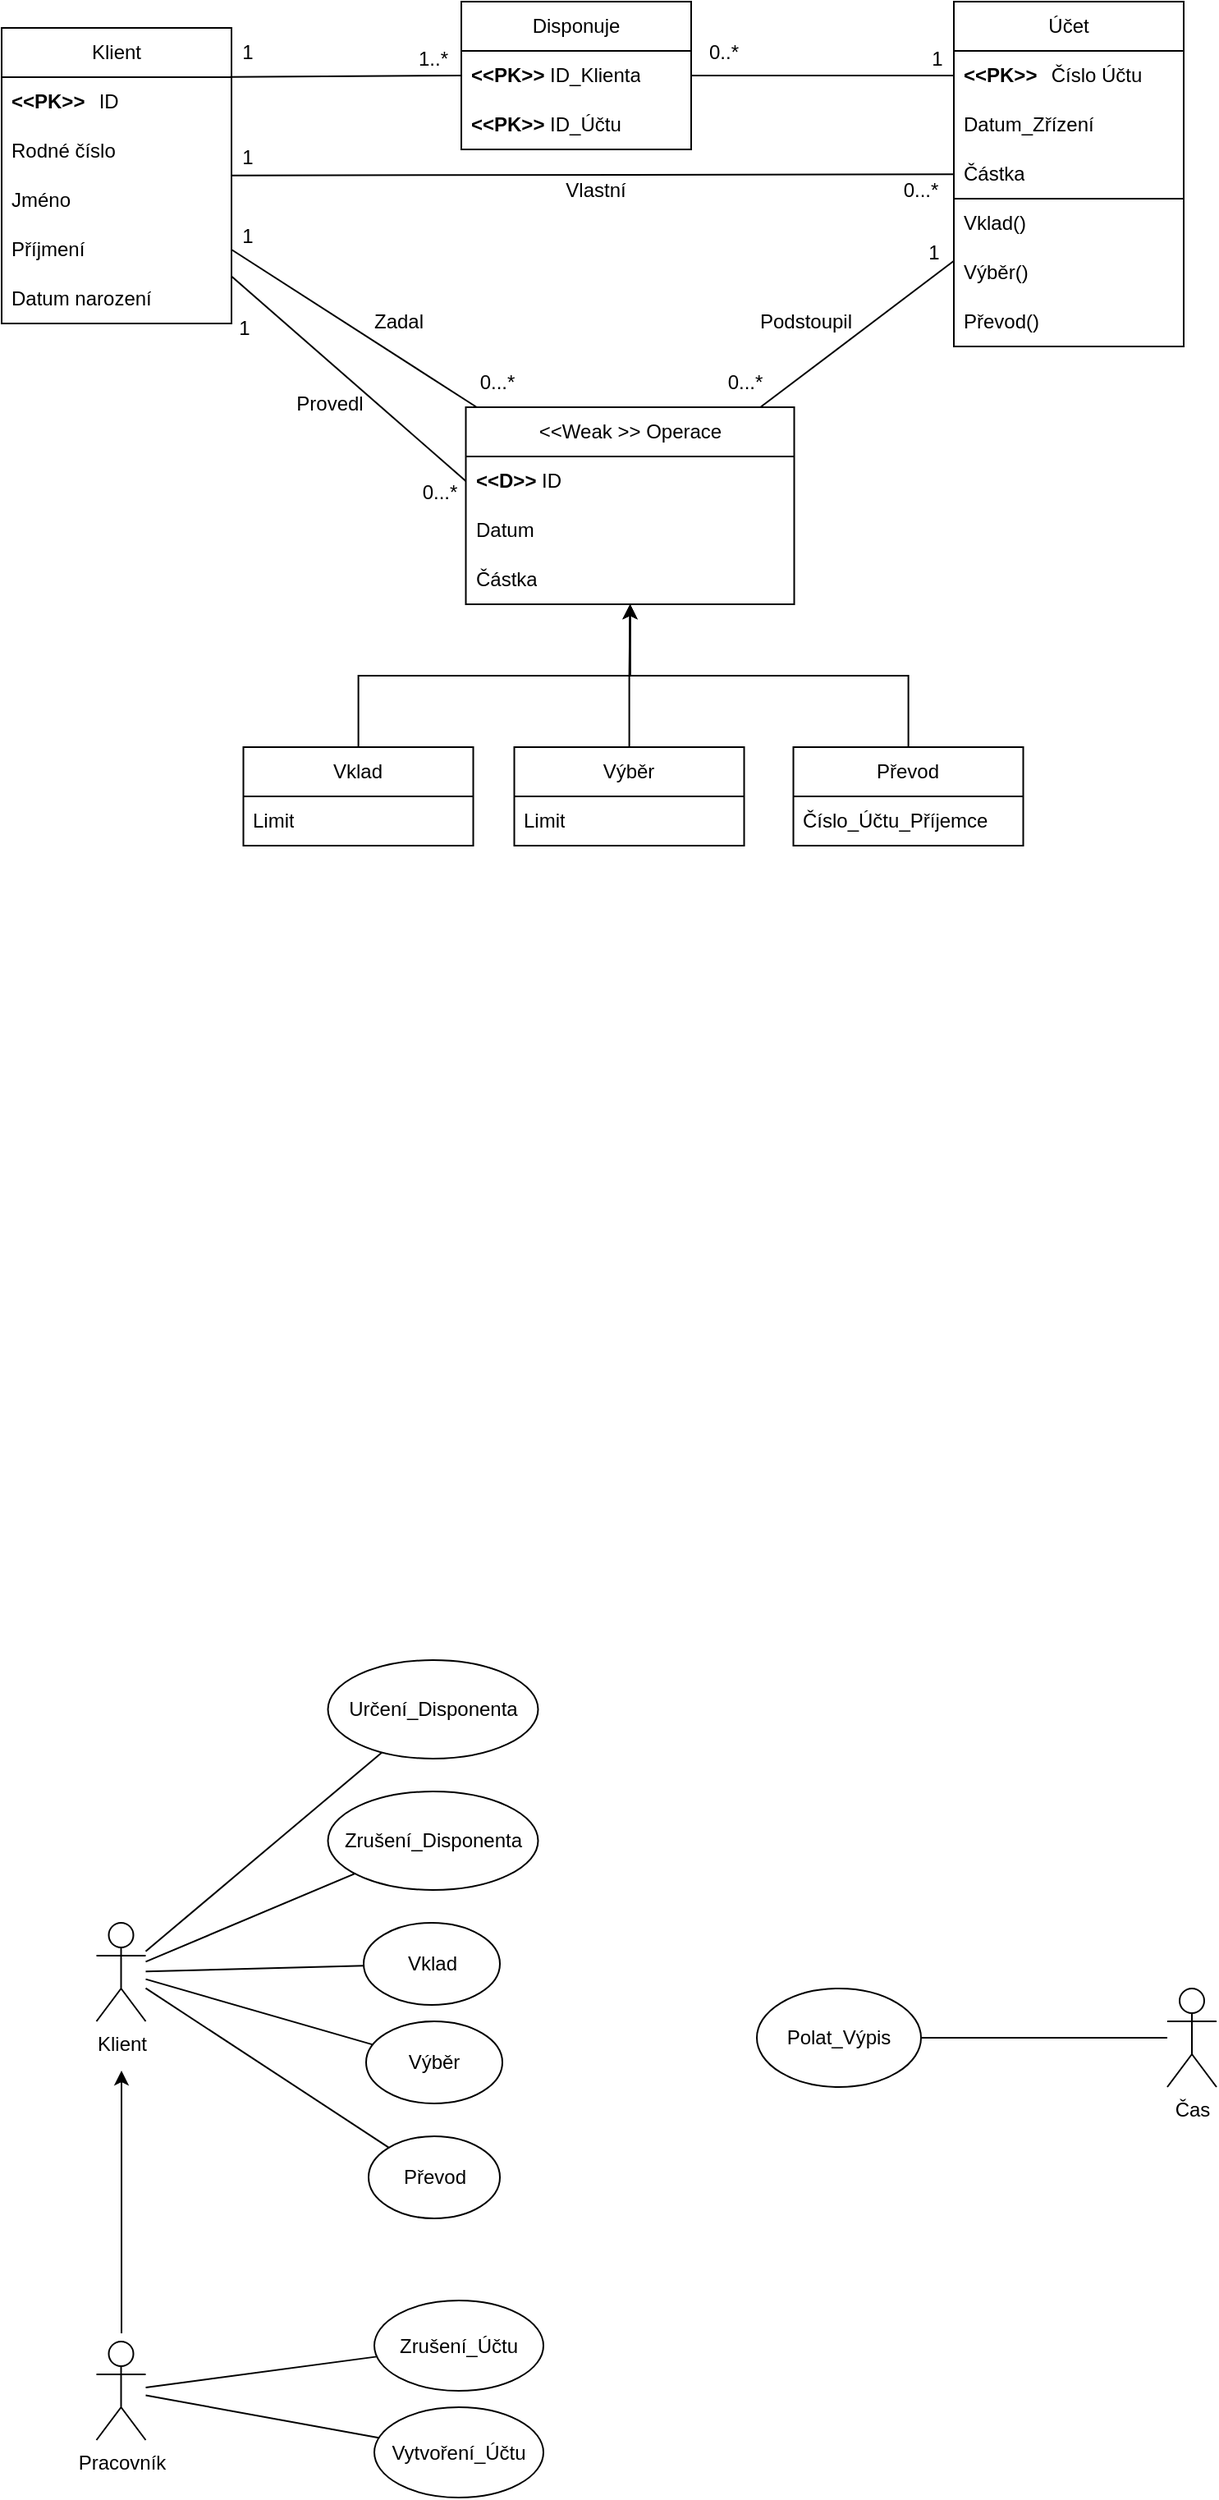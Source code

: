 <mxfile version="26.1.0">
  <diagram name="Page-1" id="2iz41HASUxWJrqXF7Jjo">
    <mxGraphModel dx="1235" dy="614" grid="1" gridSize="10" guides="1" tooltips="1" connect="1" arrows="1" fold="1" page="1" pageScale="1" pageWidth="850" pageHeight="1100" math="0" shadow="0">
      <root>
        <mxCell id="0" />
        <mxCell id="1" parent="0" />
        <mxCell id="tFquaYO4ZpzdXAOgKB9p-1" value="Klient" style="swimlane;fontStyle=0;childLayout=stackLayout;horizontal=1;startSize=30;horizontalStack=0;resizeParent=1;resizeParentMax=0;resizeLast=0;collapsible=1;marginBottom=0;whiteSpace=wrap;html=1;" parent="1" vertex="1">
          <mxGeometry x="30" y="136" width="140" height="180" as="geometry" />
        </mxCell>
        <mxCell id="tFquaYO4ZpzdXAOgKB9p-5" value="&lt;b&gt;&amp;lt;&amp;lt;PK&amp;gt;&amp;gt;&lt;/b&gt;&lt;span style=&quot;white-space: pre;&quot;&gt;&#x9;&lt;/span&gt;ID" style="text;strokeColor=none;fillColor=none;align=left;verticalAlign=middle;spacingLeft=4;spacingRight=4;overflow=hidden;points=[[0,0.5],[1,0.5]];portConstraint=eastwest;rotatable=0;whiteSpace=wrap;html=1;" parent="tFquaYO4ZpzdXAOgKB9p-1" vertex="1">
          <mxGeometry y="30" width="140" height="30" as="geometry" />
        </mxCell>
        <mxCell id="tFquaYO4ZpzdXAOgKB9p-11" value="Rodné číslo" style="text;strokeColor=none;fillColor=none;align=left;verticalAlign=middle;spacingLeft=4;spacingRight=4;overflow=hidden;points=[[0,0.5],[1,0.5]];portConstraint=eastwest;rotatable=0;whiteSpace=wrap;html=1;" parent="tFquaYO4ZpzdXAOgKB9p-1" vertex="1">
          <mxGeometry y="60" width="140" height="30" as="geometry" />
        </mxCell>
        <mxCell id="tFquaYO4ZpzdXAOgKB9p-2" value="&lt;div&gt;Jméno&lt;/div&gt;" style="text;strokeColor=none;fillColor=none;align=left;verticalAlign=middle;spacingLeft=4;spacingRight=4;overflow=hidden;points=[[0,0.5],[1,0.5]];portConstraint=eastwest;rotatable=0;whiteSpace=wrap;html=1;" parent="tFquaYO4ZpzdXAOgKB9p-1" vertex="1">
          <mxGeometry y="90" width="140" height="30" as="geometry" />
        </mxCell>
        <mxCell id="tFquaYO4ZpzdXAOgKB9p-3" value="Příjmení" style="text;strokeColor=none;fillColor=none;align=left;verticalAlign=middle;spacingLeft=4;spacingRight=4;overflow=hidden;points=[[0,0.5],[1,0.5]];portConstraint=eastwest;rotatable=0;whiteSpace=wrap;html=1;" parent="tFquaYO4ZpzdXAOgKB9p-1" vertex="1">
          <mxGeometry y="120" width="140" height="30" as="geometry" />
        </mxCell>
        <mxCell id="tFquaYO4ZpzdXAOgKB9p-4" value="Datum narození" style="text;strokeColor=none;fillColor=none;align=left;verticalAlign=middle;spacingLeft=4;spacingRight=4;overflow=hidden;points=[[0,0.5],[1,0.5]];portConstraint=eastwest;rotatable=0;whiteSpace=wrap;html=1;" parent="tFquaYO4ZpzdXAOgKB9p-1" vertex="1">
          <mxGeometry y="150" width="140" height="30" as="geometry" />
        </mxCell>
        <mxCell id="tFquaYO4ZpzdXAOgKB9p-7" value="Účet" style="swimlane;fontStyle=0;childLayout=stackLayout;horizontal=1;startSize=30;horizontalStack=0;resizeParent=1;resizeParentMax=0;resizeLast=0;collapsible=1;marginBottom=0;whiteSpace=wrap;html=1;" parent="1" vertex="1">
          <mxGeometry x="610" y="120" width="140" height="210" as="geometry" />
        </mxCell>
        <mxCell id="tFquaYO4ZpzdXAOgKB9p-8" value="&lt;b&gt;&amp;lt;&amp;lt;PK&amp;gt;&amp;gt;&lt;/b&gt;&lt;span style=&quot;white-space: pre;&quot;&gt;&#x9;&lt;/span&gt;Číslo Účtu" style="text;strokeColor=none;fillColor=none;align=left;verticalAlign=middle;spacingLeft=4;spacingRight=4;overflow=hidden;points=[[0,0.5],[1,0.5]];portConstraint=eastwest;rotatable=0;whiteSpace=wrap;html=1;" parent="tFquaYO4ZpzdXAOgKB9p-7" vertex="1">
          <mxGeometry y="30" width="140" height="30" as="geometry" />
        </mxCell>
        <mxCell id="TfEjfYJjB-LuL-JjxS13-36" value="Datum_Zřízení" style="text;strokeColor=none;fillColor=none;align=left;verticalAlign=middle;spacingLeft=4;spacingRight=4;overflow=hidden;points=[[0,0.5],[1,0.5]];portConstraint=eastwest;rotatable=0;whiteSpace=wrap;html=1;" vertex="1" parent="tFquaYO4ZpzdXAOgKB9p-7">
          <mxGeometry y="60" width="140" height="30" as="geometry" />
        </mxCell>
        <mxCell id="tFquaYO4ZpzdXAOgKB9p-9" value="Částka" style="text;strokeColor=none;fillColor=none;align=left;verticalAlign=middle;spacingLeft=4;spacingRight=4;overflow=hidden;points=[[0,0.5],[1,0.5]];portConstraint=eastwest;rotatable=0;whiteSpace=wrap;html=1;" parent="tFquaYO4ZpzdXAOgKB9p-7" vertex="1">
          <mxGeometry y="90" width="140" height="30" as="geometry" />
        </mxCell>
        <mxCell id="TfEjfYJjB-LuL-JjxS13-38" value="" style="endArrow=none;html=1;rounded=0;exitX=0;exitY=0.002;exitDx=0;exitDy=0;exitPerimeter=0;" edge="1" parent="tFquaYO4ZpzdXAOgKB9p-7" source="tFquaYO4ZpzdXAOgKB9p-16">
          <mxGeometry width="50" height="50" relative="1" as="geometry">
            <mxPoint x="-5" y="120" as="sourcePoint" />
            <mxPoint x="140" y="120" as="targetPoint" />
          </mxGeometry>
        </mxCell>
        <mxCell id="tFquaYO4ZpzdXAOgKB9p-16" value="Vklad()" style="text;strokeColor=none;fillColor=none;align=left;verticalAlign=middle;spacingLeft=4;spacingRight=4;overflow=hidden;points=[[0,0.5],[1,0.5]];portConstraint=eastwest;rotatable=0;whiteSpace=wrap;html=1;" parent="tFquaYO4ZpzdXAOgKB9p-7" vertex="1">
          <mxGeometry y="120" width="140" height="30" as="geometry" />
        </mxCell>
        <mxCell id="tFquaYO4ZpzdXAOgKB9p-17" value="Výběr()" style="text;strokeColor=none;fillColor=none;align=left;verticalAlign=middle;spacingLeft=4;spacingRight=4;overflow=hidden;points=[[0,0.5],[1,0.5]];portConstraint=eastwest;rotatable=0;whiteSpace=wrap;html=1;" parent="tFquaYO4ZpzdXAOgKB9p-7" vertex="1">
          <mxGeometry y="150" width="140" height="30" as="geometry" />
        </mxCell>
        <mxCell id="tFquaYO4ZpzdXAOgKB9p-18" value="Převod()" style="text;strokeColor=none;fillColor=none;align=left;verticalAlign=middle;spacingLeft=4;spacingRight=4;overflow=hidden;points=[[0,0.5],[1,0.5]];portConstraint=eastwest;rotatable=0;whiteSpace=wrap;html=1;" parent="tFquaYO4ZpzdXAOgKB9p-7" vertex="1">
          <mxGeometry y="180" width="140" height="30" as="geometry" />
        </mxCell>
        <mxCell id="L4FlYT_6IHy_hOZRAf8y-1" value="&amp;lt;&amp;lt;Weak &amp;gt;&amp;gt; Operace" style="swimlane;fontStyle=0;childLayout=stackLayout;horizontal=1;startSize=30;horizontalStack=0;resizeParent=1;resizeParentMax=0;resizeLast=0;collapsible=1;marginBottom=0;whiteSpace=wrap;html=1;" parent="1" vertex="1">
          <mxGeometry x="312.75" y="367" width="200" height="120" as="geometry" />
        </mxCell>
        <mxCell id="L4FlYT_6IHy_hOZRAf8y-2" value="&lt;b&gt;&amp;lt;&amp;lt;D&amp;gt;&amp;gt;&amp;nbsp;&lt;/b&gt;ID" style="text;strokeColor=none;fillColor=none;align=left;verticalAlign=middle;spacingLeft=4;spacingRight=4;overflow=hidden;points=[[0,0.5],[1,0.5]];portConstraint=eastwest;rotatable=0;whiteSpace=wrap;html=1;" parent="L4FlYT_6IHy_hOZRAf8y-1" vertex="1">
          <mxGeometry y="30" width="200" height="30" as="geometry" />
        </mxCell>
        <mxCell id="L4FlYT_6IHy_hOZRAf8y-4" value="&lt;div&gt;Datum&lt;/div&gt;" style="text;strokeColor=none;fillColor=none;align=left;verticalAlign=middle;spacingLeft=4;spacingRight=4;overflow=hidden;points=[[0,0.5],[1,0.5]];portConstraint=eastwest;rotatable=0;whiteSpace=wrap;html=1;" parent="L4FlYT_6IHy_hOZRAf8y-1" vertex="1">
          <mxGeometry y="60" width="200" height="30" as="geometry" />
        </mxCell>
        <mxCell id="L4FlYT_6IHy_hOZRAf8y-6" value="Částka" style="text;strokeColor=none;fillColor=none;align=left;verticalAlign=middle;spacingLeft=4;spacingRight=4;overflow=hidden;points=[[0,0.5],[1,0.5]];portConstraint=eastwest;rotatable=0;whiteSpace=wrap;html=1;" parent="L4FlYT_6IHy_hOZRAf8y-1" vertex="1">
          <mxGeometry y="90" width="200" height="30" as="geometry" />
        </mxCell>
        <mxCell id="TfEjfYJjB-LuL-JjxS13-3" value="" style="endArrow=none;html=1;rounded=0;" edge="1" parent="1" source="tFquaYO4ZpzdXAOgKB9p-1" target="tFquaYO4ZpzdXAOgKB9p-7">
          <mxGeometry width="50" height="50" relative="1" as="geometry">
            <mxPoint x="400" y="300" as="sourcePoint" />
            <mxPoint x="340" y="260" as="targetPoint" />
          </mxGeometry>
        </mxCell>
        <mxCell id="TfEjfYJjB-LuL-JjxS13-6" value="" style="endArrow=none;html=1;rounded=0;" edge="1" parent="1" source="tFquaYO4ZpzdXAOgKB9p-1" target="L4FlYT_6IHy_hOZRAf8y-1">
          <mxGeometry width="50" height="50" relative="1" as="geometry">
            <mxPoint x="420" y="360" as="sourcePoint" />
            <mxPoint x="470" y="310" as="targetPoint" />
          </mxGeometry>
        </mxCell>
        <mxCell id="TfEjfYJjB-LuL-JjxS13-7" value="" style="endArrow=none;html=1;rounded=0;" edge="1" parent="1" source="tFquaYO4ZpzdXAOgKB9p-7" target="L4FlYT_6IHy_hOZRAf8y-1">
          <mxGeometry width="50" height="50" relative="1" as="geometry">
            <mxPoint x="280" y="395" as="sourcePoint" />
            <mxPoint x="600" y="395" as="targetPoint" />
          </mxGeometry>
        </mxCell>
        <mxCell id="TfEjfYJjB-LuL-JjxS13-8" value="1" style="text;html=1;align=center;verticalAlign=middle;whiteSpace=wrap;rounded=0;" vertex="1" parent="1">
          <mxGeometry x="150" y="248" width="60" height="30" as="geometry" />
        </mxCell>
        <mxCell id="TfEjfYJjB-LuL-JjxS13-9" value="0...*" style="text;html=1;align=center;verticalAlign=middle;whiteSpace=wrap;rounded=0;" vertex="1" parent="1">
          <mxGeometry x="560" y="220" width="60" height="30" as="geometry" />
        </mxCell>
        <mxCell id="TfEjfYJjB-LuL-JjxS13-10" value="1" style="text;html=1;align=center;verticalAlign=middle;whiteSpace=wrap;rounded=0;" vertex="1" parent="1">
          <mxGeometry x="570" y="140" width="60" height="30" as="geometry" />
        </mxCell>
        <mxCell id="TfEjfYJjB-LuL-JjxS13-11" value="0...*" style="text;html=1;align=center;verticalAlign=middle;whiteSpace=wrap;rounded=0;" vertex="1" parent="1">
          <mxGeometry x="452.75" y="337" width="60" height="30" as="geometry" />
        </mxCell>
        <mxCell id="TfEjfYJjB-LuL-JjxS13-12" value="1" style="text;html=1;align=center;verticalAlign=middle;whiteSpace=wrap;rounded=0;" vertex="1" parent="1">
          <mxGeometry x="150" y="200" width="60" height="30" as="geometry" />
        </mxCell>
        <mxCell id="TfEjfYJjB-LuL-JjxS13-15" value="0...*" style="text;html=1;align=center;verticalAlign=middle;whiteSpace=wrap;rounded=0;" vertex="1" parent="1">
          <mxGeometry x="302" y="337" width="60" height="30" as="geometry" />
        </mxCell>
        <mxCell id="TfEjfYJjB-LuL-JjxS13-35" style="edgeStyle=orthogonalEdgeStyle;rounded=0;orthogonalLoop=1;jettySize=auto;html=1;" edge="1" parent="1" source="TfEjfYJjB-LuL-JjxS13-16" target="L4FlYT_6IHy_hOZRAf8y-1">
          <mxGeometry relative="1" as="geometry" />
        </mxCell>
        <mxCell id="TfEjfYJjB-LuL-JjxS13-16" value="Vklad" style="swimlane;fontStyle=0;childLayout=stackLayout;horizontal=1;startSize=30;horizontalStack=0;resizeParent=1;resizeParentMax=0;resizeLast=0;collapsible=1;marginBottom=0;whiteSpace=wrap;html=1;" vertex="1" parent="1">
          <mxGeometry x="177.25" y="574" width="140" height="60" as="geometry" />
        </mxCell>
        <mxCell id="TfEjfYJjB-LuL-JjxS13-17" value="Limit" style="text;strokeColor=none;fillColor=none;align=left;verticalAlign=middle;spacingLeft=4;spacingRight=4;overflow=hidden;points=[[0,0.5],[1,0.5]];portConstraint=eastwest;rotatable=0;whiteSpace=wrap;html=1;" vertex="1" parent="TfEjfYJjB-LuL-JjxS13-16">
          <mxGeometry y="30" width="140" height="30" as="geometry" />
        </mxCell>
        <mxCell id="TfEjfYJjB-LuL-JjxS13-34" style="edgeStyle=orthogonalEdgeStyle;rounded=0;orthogonalLoop=1;jettySize=auto;html=1;" edge="1" parent="1" source="TfEjfYJjB-LuL-JjxS13-20" target="L4FlYT_6IHy_hOZRAf8y-1">
          <mxGeometry relative="1" as="geometry" />
        </mxCell>
        <mxCell id="TfEjfYJjB-LuL-JjxS13-20" value="Výběr" style="swimlane;fontStyle=0;childLayout=stackLayout;horizontal=1;startSize=30;horizontalStack=0;resizeParent=1;resizeParentMax=0;resizeLast=0;collapsible=1;marginBottom=0;whiteSpace=wrap;html=1;" vertex="1" parent="1">
          <mxGeometry x="342.25" y="574" width="140" height="60" as="geometry" />
        </mxCell>
        <mxCell id="TfEjfYJjB-LuL-JjxS13-21" value="Limit" style="text;strokeColor=none;fillColor=none;align=left;verticalAlign=middle;spacingLeft=4;spacingRight=4;overflow=hidden;points=[[0,0.5],[1,0.5]];portConstraint=eastwest;rotatable=0;whiteSpace=wrap;html=1;" vertex="1" parent="TfEjfYJjB-LuL-JjxS13-20">
          <mxGeometry y="30" width="140" height="30" as="geometry" />
        </mxCell>
        <mxCell id="TfEjfYJjB-LuL-JjxS13-33" style="edgeStyle=orthogonalEdgeStyle;rounded=0;orthogonalLoop=1;jettySize=auto;html=1;" edge="1" parent="1" source="TfEjfYJjB-LuL-JjxS13-23" target="L4FlYT_6IHy_hOZRAf8y-1">
          <mxGeometry relative="1" as="geometry" />
        </mxCell>
        <mxCell id="TfEjfYJjB-LuL-JjxS13-23" value="Převod" style="swimlane;fontStyle=0;childLayout=stackLayout;horizontal=1;startSize=30;horizontalStack=0;resizeParent=1;resizeParentMax=0;resizeLast=0;collapsible=1;marginBottom=0;whiteSpace=wrap;html=1;" vertex="1" parent="1">
          <mxGeometry x="512.25" y="574" width="140" height="60" as="geometry" />
        </mxCell>
        <mxCell id="TfEjfYJjB-LuL-JjxS13-24" value="Číslo_Účtu_Příjemce" style="text;strokeColor=none;fillColor=none;align=left;verticalAlign=middle;spacingLeft=4;spacingRight=4;overflow=hidden;points=[[0,0.5],[1,0.5]];portConstraint=eastwest;rotatable=0;whiteSpace=wrap;html=1;" vertex="1" parent="TfEjfYJjB-LuL-JjxS13-23">
          <mxGeometry y="30" width="140" height="30" as="geometry" />
        </mxCell>
        <mxCell id="TfEjfYJjB-LuL-JjxS13-39" value="Vlastní" style="text;html=1;align=center;verticalAlign=middle;whiteSpace=wrap;rounded=0;" vertex="1" parent="1">
          <mxGeometry x="362" y="220" width="60" height="30" as="geometry" />
        </mxCell>
        <mxCell id="TfEjfYJjB-LuL-JjxS13-40" value="Provedl" style="text;html=1;align=center;verticalAlign=middle;whiteSpace=wrap;rounded=0;" vertex="1" parent="1">
          <mxGeometry x="200" y="350" width="60" height="30" as="geometry" />
        </mxCell>
        <mxCell id="TfEjfYJjB-LuL-JjxS13-41" value="Podstoupil" style="text;html=1;align=center;verticalAlign=middle;whiteSpace=wrap;rounded=0;" vertex="1" parent="1">
          <mxGeometry x="490" y="300" width="60" height="30" as="geometry" />
        </mxCell>
        <mxCell id="TfEjfYJjB-LuL-JjxS13-43" value="Zadal" style="text;html=1;align=center;verticalAlign=middle;whiteSpace=wrap;rounded=0;" vertex="1" parent="1">
          <mxGeometry x="242" y="300" width="60" height="30" as="geometry" />
        </mxCell>
        <mxCell id="TfEjfYJjB-LuL-JjxS13-48" value="Disponuje" style="swimlane;fontStyle=0;childLayout=stackLayout;horizontal=1;startSize=30;horizontalStack=0;resizeParent=1;resizeParentMax=0;resizeLast=0;collapsible=1;marginBottom=0;whiteSpace=wrap;html=1;" vertex="1" parent="1">
          <mxGeometry x="310" y="120" width="140" height="90" as="geometry" />
        </mxCell>
        <mxCell id="TfEjfYJjB-LuL-JjxS13-49" value="&lt;b&gt;&amp;lt;&amp;lt;PK&amp;gt;&amp;gt; &lt;/b&gt;ID_Klienta" style="text;strokeColor=none;fillColor=none;align=left;verticalAlign=middle;spacingLeft=4;spacingRight=4;overflow=hidden;points=[[0,0.5],[1,0.5]];portConstraint=eastwest;rotatable=0;whiteSpace=wrap;html=1;" vertex="1" parent="TfEjfYJjB-LuL-JjxS13-48">
          <mxGeometry y="30" width="140" height="30" as="geometry" />
        </mxCell>
        <mxCell id="TfEjfYJjB-LuL-JjxS13-50" value="&lt;b&gt;&amp;lt;&amp;lt;PK&amp;gt;&amp;gt; &lt;/b&gt;ID_Účtu" style="text;strokeColor=none;fillColor=none;align=left;verticalAlign=middle;spacingLeft=4;spacingRight=4;overflow=hidden;points=[[0,0.5],[1,0.5]];portConstraint=eastwest;rotatable=0;whiteSpace=wrap;html=1;" vertex="1" parent="TfEjfYJjB-LuL-JjxS13-48">
          <mxGeometry y="60" width="140" height="30" as="geometry" />
        </mxCell>
        <mxCell id="TfEjfYJjB-LuL-JjxS13-52" value="" style="endArrow=none;html=1;rounded=0;exitX=0.994;exitY=0.166;exitDx=0;exitDy=0;entryX=0;entryY=0.5;entryDx=0;entryDy=0;exitPerimeter=0;" edge="1" parent="1" source="tFquaYO4ZpzdXAOgKB9p-1" target="TfEjfYJjB-LuL-JjxS13-49">
          <mxGeometry width="50" height="50" relative="1" as="geometry">
            <mxPoint x="30" y="270" as="sourcePoint" />
            <mxPoint x="140" y="230" as="targetPoint" />
          </mxGeometry>
        </mxCell>
        <mxCell id="TfEjfYJjB-LuL-JjxS13-53" value="" style="endArrow=none;html=1;rounded=0;entryX=1;entryY=0.5;entryDx=0;entryDy=0;exitX=0;exitY=0.5;exitDx=0;exitDy=0;" edge="1" parent="1" source="tFquaYO4ZpzdXAOgKB9p-8" target="TfEjfYJjB-LuL-JjxS13-49">
          <mxGeometry width="50" height="50" relative="1" as="geometry">
            <mxPoint x="150" y="240" as="sourcePoint" />
            <mxPoint x="200" y="190" as="targetPoint" />
          </mxGeometry>
        </mxCell>
        <mxCell id="TfEjfYJjB-LuL-JjxS13-56" value="1" style="text;html=1;align=center;verticalAlign=middle;whiteSpace=wrap;rounded=0;" vertex="1" parent="1">
          <mxGeometry x="150" y="136" width="60" height="30" as="geometry" />
        </mxCell>
        <mxCell id="TfEjfYJjB-LuL-JjxS13-57" value="1..*" style="text;html=1;align=center;verticalAlign=middle;whiteSpace=wrap;rounded=0;" vertex="1" parent="1">
          <mxGeometry x="262.75" y="140" width="60" height="30" as="geometry" />
        </mxCell>
        <mxCell id="TfEjfYJjB-LuL-JjxS13-58" value="0..*" style="text;html=1;align=center;verticalAlign=middle;whiteSpace=wrap;rounded=0;" vertex="1" parent="1">
          <mxGeometry x="440" y="136" width="60" height="30" as="geometry" />
        </mxCell>
        <mxCell id="TfEjfYJjB-LuL-JjxS13-63" value="" style="endArrow=none;html=1;rounded=0;exitX=0;exitY=0.5;exitDx=0;exitDy=0;" edge="1" parent="1" source="L4FlYT_6IHy_hOZRAf8y-2" target="tFquaYO4ZpzdXAOgKB9p-1">
          <mxGeometry width="50" height="50" relative="1" as="geometry">
            <mxPoint x="320" y="360" as="sourcePoint" />
            <mxPoint x="370" y="310" as="targetPoint" />
          </mxGeometry>
        </mxCell>
        <mxCell id="TfEjfYJjB-LuL-JjxS13-64" style="edgeStyle=orthogonalEdgeStyle;rounded=0;orthogonalLoop=1;jettySize=auto;html=1;exitX=0.5;exitY=1;exitDx=0;exitDy=0;" edge="1" parent="1" source="TfEjfYJjB-LuL-JjxS13-40" target="TfEjfYJjB-LuL-JjxS13-40">
          <mxGeometry relative="1" as="geometry" />
        </mxCell>
        <mxCell id="TfEjfYJjB-LuL-JjxS13-65" value="0...*" style="text;html=1;align=center;verticalAlign=middle;whiteSpace=wrap;rounded=0;" vertex="1" parent="1">
          <mxGeometry x="267" y="404" width="60" height="30" as="geometry" />
        </mxCell>
        <mxCell id="TfEjfYJjB-LuL-JjxS13-67" value="1" style="text;html=1;align=center;verticalAlign=middle;whiteSpace=wrap;rounded=0;" vertex="1" parent="1">
          <mxGeometry x="148" y="304" width="60" height="30" as="geometry" />
        </mxCell>
        <mxCell id="TfEjfYJjB-LuL-JjxS13-70" value="1" style="text;html=1;align=center;verticalAlign=middle;whiteSpace=wrap;rounded=0;" vertex="1" parent="1">
          <mxGeometry x="568" y="258" width="60" height="30" as="geometry" />
        </mxCell>
        <mxCell id="TfEjfYJjB-LuL-JjxS13-71" value="Klient" style="shape=umlActor;verticalLabelPosition=bottom;verticalAlign=top;html=1;outlineConnect=0;" vertex="1" parent="1">
          <mxGeometry x="87.75" y="1290" width="30" height="60" as="geometry" />
        </mxCell>
        <mxCell id="TfEjfYJjB-LuL-JjxS13-72" value="Pracovník" style="shape=umlActor;verticalLabelPosition=bottom;verticalAlign=top;html=1;outlineConnect=0;" vertex="1" parent="1">
          <mxGeometry x="87.75" y="1545" width="30" height="60" as="geometry" />
        </mxCell>
        <mxCell id="TfEjfYJjB-LuL-JjxS13-73" value="Čas" style="shape=umlActor;verticalLabelPosition=bottom;verticalAlign=top;html=1;outlineConnect=0;" vertex="1" parent="1">
          <mxGeometry x="740" y="1330" width="30" height="60" as="geometry" />
        </mxCell>
        <mxCell id="TfEjfYJjB-LuL-JjxS13-76" value="Vklad" style="ellipse;whiteSpace=wrap;html=1;" vertex="1" parent="1">
          <mxGeometry x="250.5" y="1290" width="83" height="50" as="geometry" />
        </mxCell>
        <mxCell id="TfEjfYJjB-LuL-JjxS13-77" value="Výběr" style="ellipse;whiteSpace=wrap;html=1;" vertex="1" parent="1">
          <mxGeometry x="252" y="1350" width="83" height="50" as="geometry" />
        </mxCell>
        <mxCell id="TfEjfYJjB-LuL-JjxS13-78" value="Převod" style="ellipse;whiteSpace=wrap;html=1;" vertex="1" parent="1">
          <mxGeometry x="253.5" y="1420" width="80" height="50" as="geometry" />
        </mxCell>
        <mxCell id="TfEjfYJjB-LuL-JjxS13-84" value="" style="endArrow=none;html=1;rounded=0;startFill=0;" edge="1" parent="1" source="TfEjfYJjB-LuL-JjxS13-71" target="TfEjfYJjB-LuL-JjxS13-76">
          <mxGeometry width="50" height="50" relative="1" as="geometry">
            <mxPoint x="272.75" y="1460" as="sourcePoint" />
            <mxPoint x="322.75" y="1410" as="targetPoint" />
          </mxGeometry>
        </mxCell>
        <mxCell id="TfEjfYJjB-LuL-JjxS13-85" value="" style="endArrow=none;html=1;rounded=0;startFill=0;" edge="1" parent="1" source="TfEjfYJjB-LuL-JjxS13-71" target="TfEjfYJjB-LuL-JjxS13-77">
          <mxGeometry width="50" height="50" relative="1" as="geometry">
            <mxPoint x="272.75" y="1460" as="sourcePoint" />
            <mxPoint x="322.75" y="1410" as="targetPoint" />
          </mxGeometry>
        </mxCell>
        <mxCell id="TfEjfYJjB-LuL-JjxS13-86" value="" style="endArrow=none;html=1;rounded=0;startFill=0;" edge="1" parent="1" source="TfEjfYJjB-LuL-JjxS13-71" target="TfEjfYJjB-LuL-JjxS13-78">
          <mxGeometry width="50" height="50" relative="1" as="geometry">
            <mxPoint x="272.75" y="1460" as="sourcePoint" />
            <mxPoint x="322.75" y="1410" as="targetPoint" />
          </mxGeometry>
        </mxCell>
        <mxCell id="TfEjfYJjB-LuL-JjxS13-87" value="Polat_Výpis" style="ellipse;whiteSpace=wrap;html=1;" vertex="1" parent="1">
          <mxGeometry x="490" y="1330" width="100" height="60" as="geometry" />
        </mxCell>
        <mxCell id="TfEjfYJjB-LuL-JjxS13-88" value="" style="endArrow=none;html=1;rounded=0;startFill=0;" edge="1" parent="1" source="TfEjfYJjB-LuL-JjxS13-73" target="TfEjfYJjB-LuL-JjxS13-87">
          <mxGeometry width="50" height="50" relative="1" as="geometry">
            <mxPoint x="260" y="1360" as="sourcePoint" />
            <mxPoint x="310" y="1310" as="targetPoint" />
          </mxGeometry>
        </mxCell>
        <mxCell id="TfEjfYJjB-LuL-JjxS13-89" value="Určení_Disponenta" style="ellipse;whiteSpace=wrap;html=1;" vertex="1" parent="1">
          <mxGeometry x="228.75" y="1130" width="128" height="60" as="geometry" />
        </mxCell>
        <mxCell id="TfEjfYJjB-LuL-JjxS13-90" value="Zrušení_Disponenta" style="ellipse;whiteSpace=wrap;html=1;" vertex="1" parent="1">
          <mxGeometry x="228.75" y="1210" width="128" height="60" as="geometry" />
        </mxCell>
        <mxCell id="TfEjfYJjB-LuL-JjxS13-91" value="" style="endArrow=none;html=1;rounded=0;startFill=0;" edge="1" parent="1" source="TfEjfYJjB-LuL-JjxS13-71" target="TfEjfYJjB-LuL-JjxS13-89">
          <mxGeometry width="50" height="50" relative="1" as="geometry">
            <mxPoint x="128" y="1334" as="sourcePoint" />
            <mxPoint x="253" y="1365" as="targetPoint" />
          </mxGeometry>
        </mxCell>
        <mxCell id="TfEjfYJjB-LuL-JjxS13-92" value="" style="endArrow=none;html=1;rounded=0;startFill=0;" edge="1" parent="1" source="TfEjfYJjB-LuL-JjxS13-71" target="TfEjfYJjB-LuL-JjxS13-90">
          <mxGeometry width="50" height="50" relative="1" as="geometry">
            <mxPoint x="138" y="1344" as="sourcePoint" />
            <mxPoint x="263" y="1375" as="targetPoint" />
          </mxGeometry>
        </mxCell>
        <mxCell id="TfEjfYJjB-LuL-JjxS13-93" value="Zrušení_Účtu" style="ellipse;whiteSpace=wrap;html=1;" vertex="1" parent="1">
          <mxGeometry x="257" y="1520" width="103" height="55" as="geometry" />
        </mxCell>
        <mxCell id="TfEjfYJjB-LuL-JjxS13-95" value="Vytvoření_Účtu" style="ellipse;whiteSpace=wrap;html=1;" vertex="1" parent="1">
          <mxGeometry x="257" y="1585" width="103" height="55" as="geometry" />
        </mxCell>
        <mxCell id="TfEjfYJjB-LuL-JjxS13-96" value="" style="endArrow=none;html=1;rounded=0;startFill=0;" edge="1" parent="1" source="TfEjfYJjB-LuL-JjxS13-72" target="TfEjfYJjB-LuL-JjxS13-93">
          <mxGeometry width="50" height="50" relative="1" as="geometry">
            <mxPoint x="128" y="1246" as="sourcePoint" />
            <mxPoint x="275" y="1447" as="targetPoint" />
          </mxGeometry>
        </mxCell>
        <mxCell id="TfEjfYJjB-LuL-JjxS13-97" value="" style="endArrow=none;html=1;rounded=0;startFill=0;" edge="1" parent="1" source="TfEjfYJjB-LuL-JjxS13-72" target="TfEjfYJjB-LuL-JjxS13-95">
          <mxGeometry width="50" height="50" relative="1" as="geometry">
            <mxPoint x="138" y="1256" as="sourcePoint" />
            <mxPoint x="285" y="1457" as="targetPoint" />
          </mxGeometry>
        </mxCell>
        <mxCell id="TfEjfYJjB-LuL-JjxS13-98" value="" style="endArrow=classic;html=1;rounded=0;" edge="1" parent="1">
          <mxGeometry width="50" height="50" relative="1" as="geometry">
            <mxPoint x="103" y="1540" as="sourcePoint" />
            <mxPoint x="103" y="1380" as="targetPoint" />
          </mxGeometry>
        </mxCell>
      </root>
    </mxGraphModel>
  </diagram>
</mxfile>
